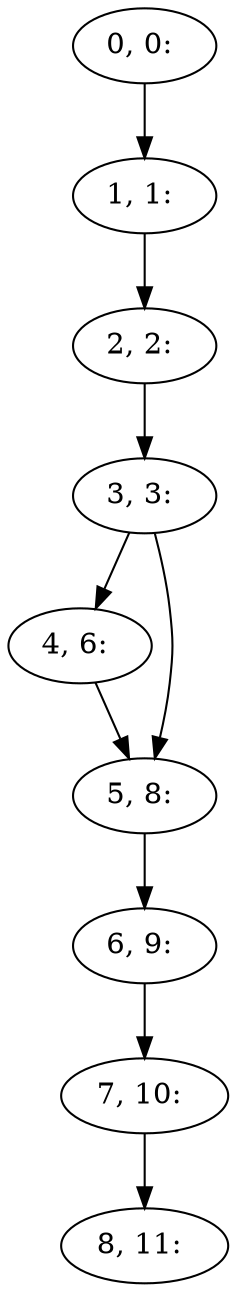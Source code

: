 digraph G {
0[label="0, 0: "];
1[label="1, 1: "];
2[label="2, 2: "];
3[label="3, 3: "];
4[label="4, 6: "];
5[label="5, 8: "];
6[label="6, 9: "];
7[label="7, 10: "];
8[label="8, 11: "];
0->1 ;
1->2 ;
2->3 ;
3->4 ;
3->5 ;
4->5 ;
5->6 ;
6->7 ;
7->8 ;
}
